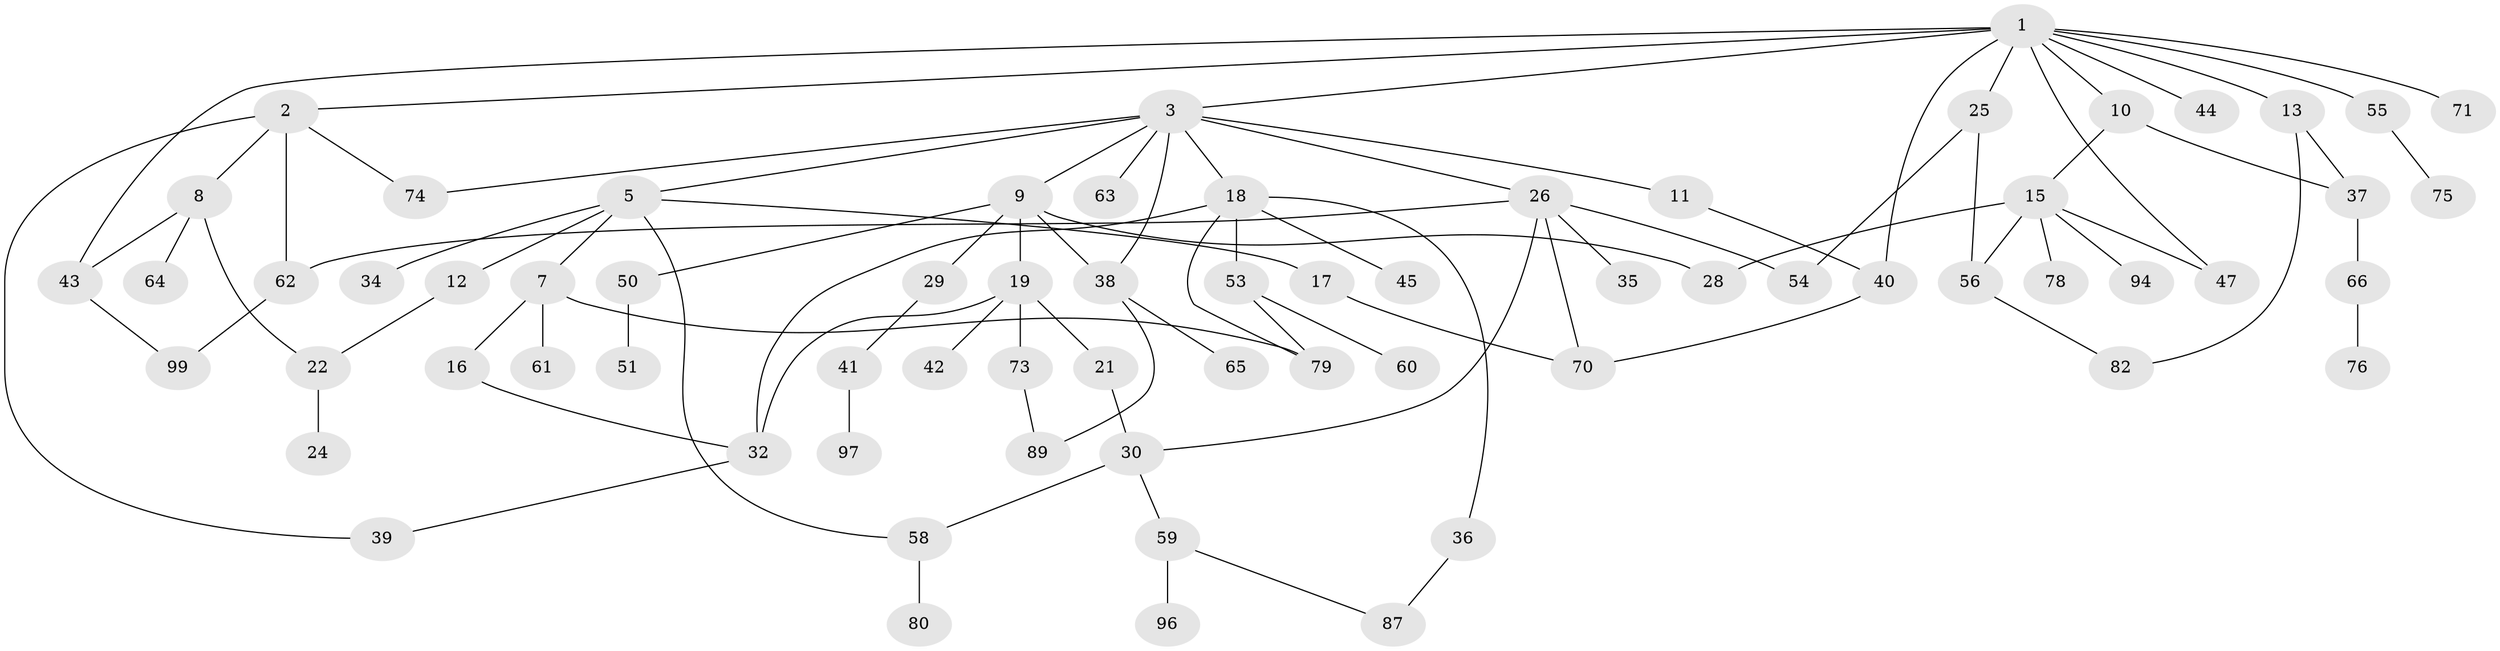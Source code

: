 // original degree distribution, {10: 0.01, 5: 0.08, 6: 0.01, 3: 0.22, 4: 0.06, 7: 0.01, 2: 0.36, 1: 0.25}
// Generated by graph-tools (version 1.1) at 2025/38/02/21/25 10:38:52]
// undirected, 69 vertices, 92 edges
graph export_dot {
graph [start="1"]
  node [color=gray90,style=filled];
  1 [super="+27"];
  2 [super="+31"];
  3 [super="+4"];
  5 [super="+6"];
  7 [super="+20"];
  8 [super="+14"];
  9 [super="+91"];
  10 [super="+57"];
  11;
  12 [super="+33"];
  13;
  15 [super="+46"];
  16;
  17;
  18 [super="+23"];
  19 [super="+84"];
  21 [super="+77"];
  22 [super="+100"];
  24;
  25 [super="+86"];
  26 [super="+83"];
  28;
  29 [super="+90"];
  30 [super="+93"];
  32 [super="+52"];
  34;
  35;
  36 [super="+88"];
  37 [super="+95"];
  38 [super="+48"];
  39 [super="+49"];
  40 [super="+68"];
  41 [super="+92"];
  42 [super="+72"];
  43;
  44;
  45;
  47;
  50;
  51;
  53 [super="+81"];
  54;
  55;
  56 [super="+69"];
  58 [super="+67"];
  59 [super="+85"];
  60;
  61;
  62 [super="+98"];
  63;
  64;
  65;
  66;
  70;
  71;
  73;
  74;
  75;
  76;
  78;
  79;
  80;
  82;
  87;
  89;
  94;
  96;
  97;
  99;
  1 -- 2;
  1 -- 3;
  1 -- 10;
  1 -- 13;
  1 -- 25 [weight=2];
  1 -- 44;
  1 -- 55;
  1 -- 43;
  1 -- 40;
  1 -- 71;
  1 -- 47;
  2 -- 8;
  2 -- 39;
  2 -- 74;
  2 -- 62;
  3 -- 11;
  3 -- 18;
  3 -- 26;
  3 -- 5;
  3 -- 9;
  3 -- 74;
  3 -- 63;
  3 -- 38;
  5 -- 12;
  5 -- 17;
  5 -- 34;
  5 -- 58;
  5 -- 7;
  7 -- 16;
  7 -- 61;
  7 -- 79;
  8 -- 43;
  8 -- 64;
  8 -- 22;
  9 -- 19;
  9 -- 28;
  9 -- 29 [weight=2];
  9 -- 38;
  9 -- 50;
  10 -- 15;
  10 -- 37;
  11 -- 40;
  12 -- 22;
  13 -- 37;
  13 -- 82;
  15 -- 78;
  15 -- 56;
  15 -- 28;
  15 -- 47;
  15 -- 94;
  16 -- 32;
  17 -- 70;
  18 -- 79;
  18 -- 32;
  18 -- 36;
  18 -- 53;
  18 -- 45;
  19 -- 21;
  19 -- 42;
  19 -- 73;
  19 -- 32;
  21 -- 30;
  22 -- 24;
  25 -- 56;
  25 -- 54;
  26 -- 30;
  26 -- 35;
  26 -- 54;
  26 -- 70;
  26 -- 62;
  29 -- 41;
  30 -- 59;
  30 -- 58;
  32 -- 39;
  36 -- 87;
  37 -- 66;
  38 -- 65;
  38 -- 89;
  40 -- 70;
  41 -- 97;
  43 -- 99;
  50 -- 51;
  53 -- 60;
  53 -- 79;
  55 -- 75;
  56 -- 82;
  58 -- 80;
  59 -- 96;
  59 -- 87;
  62 -- 99;
  66 -- 76;
  73 -- 89;
}
